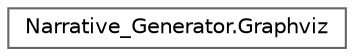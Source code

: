 digraph "Graphical Class Hierarchy"
{
 
  bgcolor="transparent";
  edge [fontname=Helvetica,fontsize=10,labelfontname=Helvetica,labelfontsize=10];
  node [fontname=Helvetica,fontsize=10,shape=box,height=0.2,width=0.4];
  rankdir="LR";
  Node0 [label="Narrative_Generator.Graphviz",height=0.2,width=0.4,color="grey40", fillcolor="white", style="filled",URL="$class_narrative___generator_1_1_graphviz.html",tooltip="The class that controls the launch of the renderer."];
}
